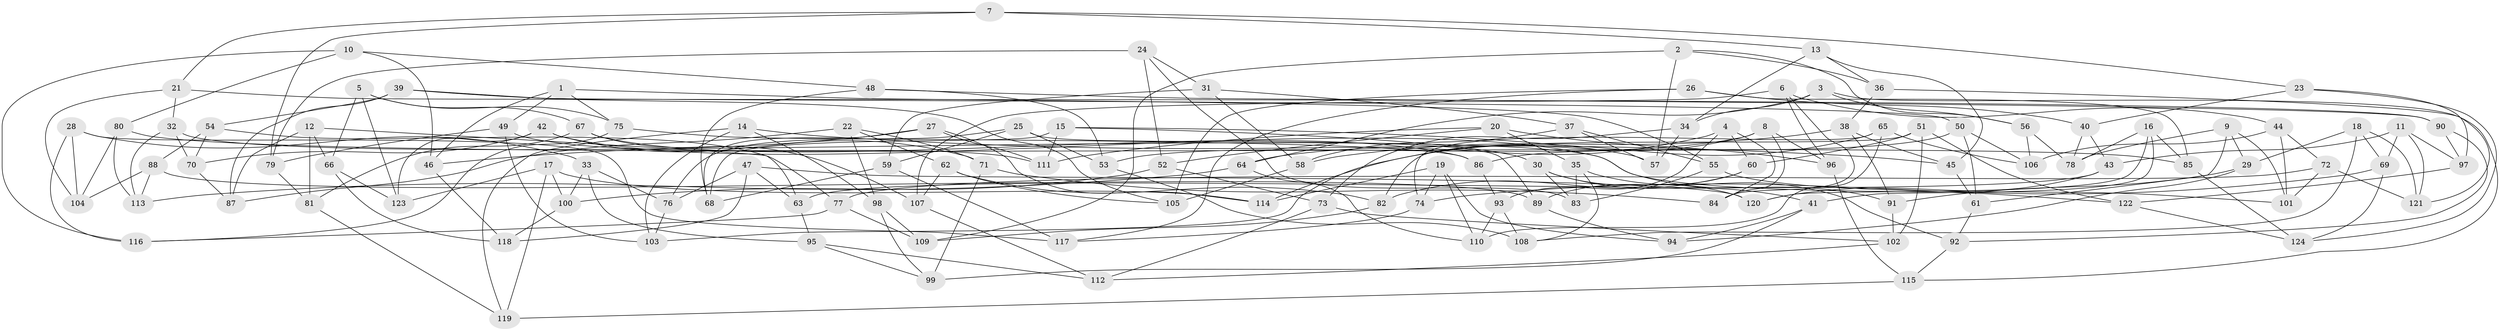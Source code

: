 // coarse degree distribution, {4: 0.5465116279069767, 6: 0.4069767441860465, 5: 0.03488372093023256, 3: 0.011627906976744186}
// Generated by graph-tools (version 1.1) at 2025/52/02/27/25 19:52:31]
// undirected, 124 vertices, 248 edges
graph export_dot {
graph [start="1"]
  node [color=gray90,style=filled];
  1;
  2;
  3;
  4;
  5;
  6;
  7;
  8;
  9;
  10;
  11;
  12;
  13;
  14;
  15;
  16;
  17;
  18;
  19;
  20;
  21;
  22;
  23;
  24;
  25;
  26;
  27;
  28;
  29;
  30;
  31;
  32;
  33;
  34;
  35;
  36;
  37;
  38;
  39;
  40;
  41;
  42;
  43;
  44;
  45;
  46;
  47;
  48;
  49;
  50;
  51;
  52;
  53;
  54;
  55;
  56;
  57;
  58;
  59;
  60;
  61;
  62;
  63;
  64;
  65;
  66;
  67;
  68;
  69;
  70;
  71;
  72;
  73;
  74;
  75;
  76;
  77;
  78;
  79;
  80;
  81;
  82;
  83;
  84;
  85;
  86;
  87;
  88;
  89;
  90;
  91;
  92;
  93;
  94;
  95;
  96;
  97;
  98;
  99;
  100;
  101;
  102;
  103;
  104;
  105;
  106;
  107;
  108;
  109;
  110;
  111;
  112;
  113;
  114;
  115;
  116;
  117;
  118;
  119;
  120;
  121;
  122;
  123;
  124;
  1 -- 49;
  1 -- 75;
  1 -- 46;
  1 -- 55;
  2 -- 36;
  2 -- 109;
  2 -- 57;
  2 -- 56;
  3 -- 56;
  3 -- 64;
  3 -- 115;
  3 -- 34;
  4 -- 60;
  4 -- 93;
  4 -- 84;
  4 -- 64;
  5 -- 67;
  5 -- 123;
  5 -- 75;
  5 -- 66;
  6 -- 84;
  6 -- 96;
  6 -- 44;
  6 -- 107;
  7 -- 23;
  7 -- 79;
  7 -- 21;
  7 -- 13;
  8 -- 103;
  8 -- 53;
  8 -- 84;
  8 -- 96;
  9 -- 61;
  9 -- 101;
  9 -- 29;
  9 -- 78;
  10 -- 48;
  10 -- 80;
  10 -- 116;
  10 -- 46;
  11 -- 97;
  11 -- 121;
  11 -- 43;
  11 -- 69;
  12 -- 66;
  12 -- 87;
  12 -- 63;
  12 -- 81;
  13 -- 34;
  13 -- 45;
  13 -- 36;
  14 -- 45;
  14 -- 119;
  14 -- 103;
  14 -- 98;
  15 -- 57;
  15 -- 111;
  15 -- 68;
  15 -- 30;
  16 -- 78;
  16 -- 85;
  16 -- 41;
  16 -- 120;
  17 -- 123;
  17 -- 100;
  17 -- 119;
  17 -- 114;
  18 -- 121;
  18 -- 29;
  18 -- 69;
  18 -- 108;
  19 -- 94;
  19 -- 110;
  19 -- 74;
  19 -- 114;
  20 -- 35;
  20 -- 52;
  20 -- 111;
  20 -- 96;
  21 -- 90;
  21 -- 32;
  21 -- 104;
  22 -- 87;
  22 -- 62;
  22 -- 98;
  22 -- 71;
  23 -- 40;
  23 -- 124;
  23 -- 97;
  24 -- 83;
  24 -- 52;
  24 -- 31;
  24 -- 79;
  25 -- 89;
  25 -- 76;
  25 -- 59;
  25 -- 53;
  26 -- 117;
  26 -- 105;
  26 -- 40;
  26 -- 85;
  27 -- 111;
  27 -- 68;
  27 -- 114;
  27 -- 46;
  28 -- 117;
  28 -- 33;
  28 -- 104;
  28 -- 116;
  29 -- 91;
  29 -- 94;
  30 -- 83;
  30 -- 120;
  30 -- 41;
  31 -- 37;
  31 -- 59;
  31 -- 58;
  32 -- 122;
  32 -- 70;
  32 -- 113;
  33 -- 76;
  33 -- 95;
  33 -- 100;
  34 -- 57;
  34 -- 73;
  35 -- 83;
  35 -- 108;
  35 -- 92;
  36 -- 121;
  36 -- 38;
  37 -- 57;
  37 -- 55;
  37 -- 58;
  38 -- 91;
  38 -- 58;
  38 -- 45;
  39 -- 50;
  39 -- 87;
  39 -- 54;
  39 -- 105;
  40 -- 78;
  40 -- 43;
  41 -- 94;
  41 -- 99;
  42 -- 91;
  42 -- 70;
  42 -- 71;
  42 -- 123;
  43 -- 63;
  43 -- 120;
  44 -- 72;
  44 -- 101;
  44 -- 106;
  45 -- 61;
  46 -- 118;
  47 -- 63;
  47 -- 120;
  47 -- 118;
  47 -- 76;
  48 -- 53;
  48 -- 90;
  48 -- 68;
  49 -- 79;
  49 -- 111;
  49 -- 103;
  50 -- 86;
  50 -- 61;
  50 -- 106;
  51 -- 102;
  51 -- 122;
  51 -- 60;
  51 -- 82;
  52 -- 100;
  52 -- 73;
  53 -- 108;
  54 -- 70;
  54 -- 77;
  54 -- 88;
  55 -- 101;
  55 -- 83;
  56 -- 106;
  56 -- 78;
  58 -- 105;
  59 -- 68;
  59 -- 117;
  60 -- 82;
  60 -- 89;
  61 -- 92;
  62 -- 105;
  62 -- 82;
  62 -- 107;
  63 -- 95;
  64 -- 110;
  64 -- 113;
  65 -- 114;
  65 -- 106;
  65 -- 110;
  65 -- 74;
  66 -- 118;
  66 -- 123;
  67 -- 81;
  67 -- 107;
  67 -- 86;
  69 -- 124;
  69 -- 74;
  70 -- 87;
  71 -- 84;
  71 -- 99;
  72 -- 77;
  72 -- 121;
  72 -- 101;
  73 -- 102;
  73 -- 112;
  74 -- 117;
  75 -- 116;
  75 -- 86;
  76 -- 103;
  77 -- 116;
  77 -- 109;
  79 -- 81;
  80 -- 85;
  80 -- 104;
  80 -- 113;
  81 -- 119;
  82 -- 109;
  85 -- 124;
  86 -- 93;
  88 -- 89;
  88 -- 104;
  88 -- 113;
  89 -- 94;
  90 -- 97;
  90 -- 92;
  91 -- 102;
  92 -- 115;
  93 -- 110;
  93 -- 108;
  95 -- 99;
  95 -- 112;
  96 -- 115;
  97 -- 122;
  98 -- 109;
  98 -- 99;
  100 -- 118;
  102 -- 112;
  107 -- 112;
  115 -- 119;
  122 -- 124;
}

